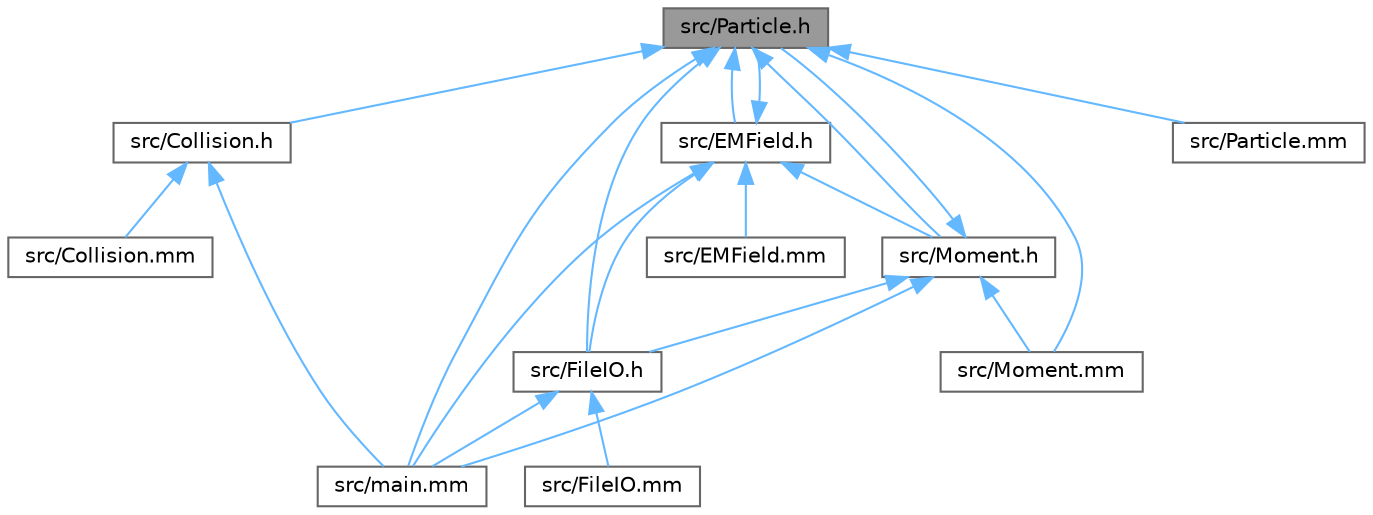 digraph "src/Particle.h"
{
 // LATEX_PDF_SIZE
  bgcolor="transparent";
  edge [fontname=Helvetica,fontsize=10,labelfontname=Helvetica,labelfontsize=10];
  node [fontname=Helvetica,fontsize=10,shape=box,height=0.2,width=0.4];
  Node1 [id="Node000001",label="src/Particle.h",height=0.2,width=0.4,color="gray40", fillcolor="grey60", style="filled", fontcolor="black",tooltip=" "];
  Node1 -> Node2 [id="edge1_Node000001_Node000002",dir="back",color="steelblue1",style="solid",tooltip=" "];
  Node2 [id="Node000002",label="src/Collision.h",height=0.2,width=0.4,color="grey40", fillcolor="white", style="filled",URL="$_collision_8h.html",tooltip=" "];
  Node2 -> Node3 [id="edge2_Node000002_Node000003",dir="back",color="steelblue1",style="solid",tooltip=" "];
  Node3 [id="Node000003",label="src/Collision.mm",height=0.2,width=0.4,color="grey40", fillcolor="white", style="filled",URL="$_collision_8mm.html",tooltip=" "];
  Node2 -> Node4 [id="edge3_Node000002_Node000004",dir="back",color="steelblue1",style="solid",tooltip=" "];
  Node4 [id="Node000004",label="src/main.mm",height=0.2,width=0.4,color="grey40", fillcolor="white", style="filled",URL="$main_8mm.html",tooltip=" "];
  Node1 -> Node5 [id="edge4_Node000001_Node000005",dir="back",color="steelblue1",style="solid",tooltip=" "];
  Node5 [id="Node000005",label="src/EMField.h",height=0.2,width=0.4,color="grey40", fillcolor="white", style="filled",URL="$_e_m_field_8h.html",tooltip=" "];
  Node5 -> Node6 [id="edge5_Node000005_Node000006",dir="back",color="steelblue1",style="solid",tooltip=" "];
  Node6 [id="Node000006",label="src/EMField.mm",height=0.2,width=0.4,color="grey40", fillcolor="white", style="filled",URL="$_e_m_field_8mm.html",tooltip=" "];
  Node5 -> Node7 [id="edge6_Node000005_Node000007",dir="back",color="steelblue1",style="solid",tooltip=" "];
  Node7 [id="Node000007",label="src/FileIO.h",height=0.2,width=0.4,color="grey40", fillcolor="white", style="filled",URL="$_file_i_o_8h.html",tooltip=" "];
  Node7 -> Node8 [id="edge7_Node000007_Node000008",dir="back",color="steelblue1",style="solid",tooltip=" "];
  Node8 [id="Node000008",label="src/FileIO.mm",height=0.2,width=0.4,color="grey40", fillcolor="white", style="filled",URL="$_file_i_o_8mm.html",tooltip=" "];
  Node7 -> Node4 [id="edge8_Node000007_Node000004",dir="back",color="steelblue1",style="solid",tooltip=" "];
  Node5 -> Node9 [id="edge9_Node000005_Node000009",dir="back",color="steelblue1",style="solid",tooltip=" "];
  Node9 [id="Node000009",label="src/Moment.h",height=0.2,width=0.4,color="grey40", fillcolor="white", style="filled",URL="$_moment_8h.html",tooltip=" "];
  Node9 -> Node7 [id="edge10_Node000009_Node000007",dir="back",color="steelblue1",style="solid",tooltip=" "];
  Node9 -> Node10 [id="edge11_Node000009_Node000010",dir="back",color="steelblue1",style="solid",tooltip=" "];
  Node10 [id="Node000010",label="src/Moment.mm",height=0.2,width=0.4,color="grey40", fillcolor="white", style="filled",URL="$_moment_8mm.html",tooltip=" "];
  Node9 -> Node1 [id="edge12_Node000009_Node000001",dir="back",color="steelblue1",style="solid",tooltip=" "];
  Node9 -> Node4 [id="edge13_Node000009_Node000004",dir="back",color="steelblue1",style="solid",tooltip=" "];
  Node5 -> Node1 [id="edge14_Node000005_Node000001",dir="back",color="steelblue1",style="solid",tooltip=" "];
  Node5 -> Node4 [id="edge15_Node000005_Node000004",dir="back",color="steelblue1",style="solid",tooltip=" "];
  Node1 -> Node7 [id="edge16_Node000001_Node000007",dir="back",color="steelblue1",style="solid",tooltip=" "];
  Node1 -> Node9 [id="edge17_Node000001_Node000009",dir="back",color="steelblue1",style="solid",tooltip=" "];
  Node1 -> Node10 [id="edge18_Node000001_Node000010",dir="back",color="steelblue1",style="solid",tooltip=" "];
  Node1 -> Node11 [id="edge19_Node000001_Node000011",dir="back",color="steelblue1",style="solid",tooltip=" "];
  Node11 [id="Node000011",label="src/Particle.mm",height=0.2,width=0.4,color="grey40", fillcolor="white", style="filled",URL="$_particle_8mm.html",tooltip=" "];
  Node1 -> Node4 [id="edge20_Node000001_Node000004",dir="back",color="steelblue1",style="solid",tooltip=" "];
}

